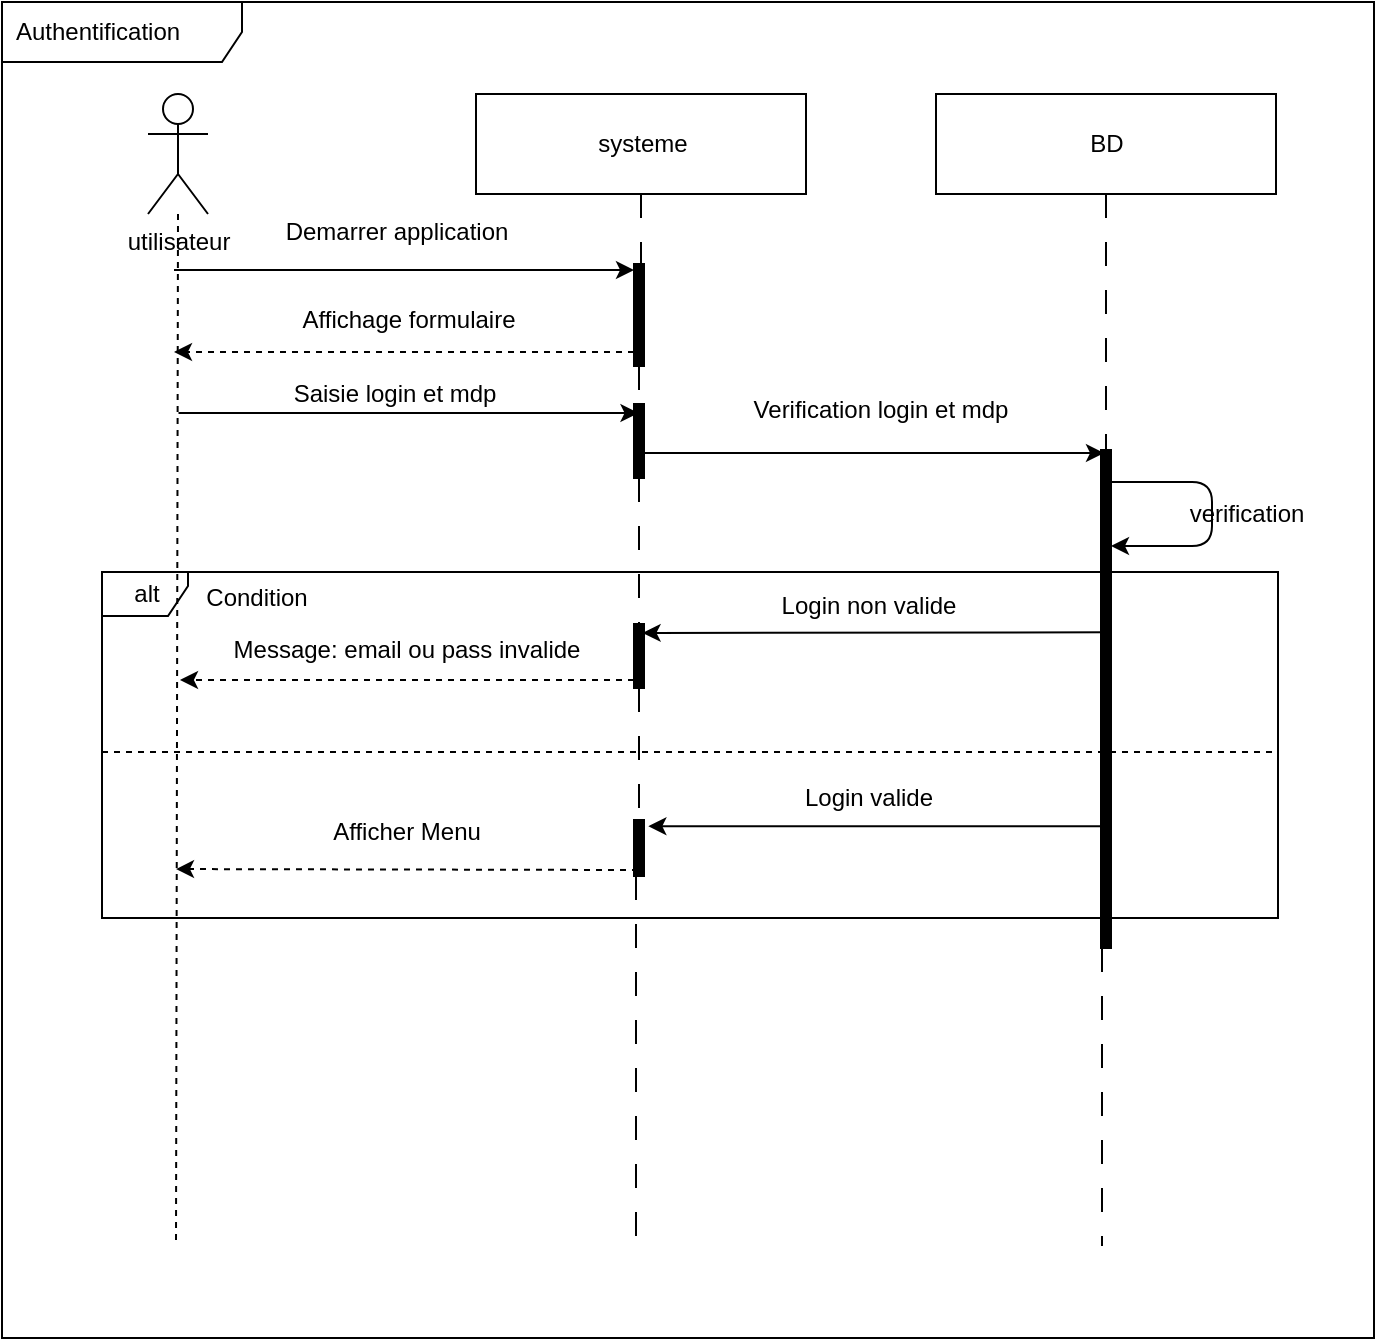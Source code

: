 <mxfile>
    <diagram id="v48XJn3UmZ6kGl3JZtfX" name="Page-1">
        <mxGraphModel dx="2307" dy="1219" grid="0" gridSize="10" guides="1" tooltips="1" connect="1" arrows="1" fold="1" page="0" pageScale="1" pageWidth="1000" pageHeight="700" math="0" shadow="0">
            <root>
                <mxCell id="0"/>
                <mxCell id="1" parent="0"/>
                <mxCell id="227" value="Authentification" style="shape=umlFrame;whiteSpace=wrap;html=1;width=120;height=30;boundedLbl=1;verticalAlign=middle;align=left;spacingLeft=5;" vertex="1" parent="1">
                    <mxGeometry x="145" y="16" width="686" height="668" as="geometry"/>
                </mxCell>
                <mxCell id="138" value="alt" style="shape=umlFrame;tabWidth=110;tabHeight=30;tabPosition=left;html=1;boundedLbl=1;labelInHeader=1;width=43;height=22;movable=1;resizable=1;rotatable=1;deletable=1;editable=1;connectable=1;" parent="1" vertex="1">
                    <mxGeometry x="195" y="301" width="588" height="173" as="geometry"/>
                </mxCell>
                <mxCell id="140" value="" style="line;strokeWidth=1;dashed=1;labelPosition=center;verticalLabelPosition=bottom;align=left;verticalAlign=top;spacingLeft=20;spacingTop=15;" parent="138" vertex="1">
                    <mxGeometry y="86.5" width="588" height="6.92" as="geometry"/>
                </mxCell>
                <mxCell id="144" value="Login non valide" style="text;html=1;align=center;verticalAlign=middle;resizable=0;points=[];autosize=1;strokeColor=none;fillColor=none;" parent="138" vertex="1">
                    <mxGeometry x="330.003" y="4.441" width="105" height="26" as="geometry"/>
                </mxCell>
                <mxCell id="146" value="Login valide" style="text;html=1;align=center;verticalAlign=middle;resizable=0;points=[];autosize=1;strokeColor=none;fillColor=none;" parent="138" vertex="1">
                    <mxGeometry x="341.5" y="100.0" width="82" height="26" as="geometry"/>
                </mxCell>
                <mxCell id="148" style="edgeStyle=none;html=1;dashed=1;" parent="138" edge="1">
                    <mxGeometry relative="1" as="geometry">
                        <mxPoint x="36.999" y="148.523" as="targetPoint"/>
                        <mxPoint x="268" y="149" as="sourcePoint"/>
                    </mxGeometry>
                </mxCell>
                <mxCell id="152" value="Afficher Menu" style="text;html=1;align=center;verticalAlign=middle;resizable=0;points=[];autosize=1;strokeColor=none;fillColor=none;" parent="138" vertex="1">
                    <mxGeometry x="105.501" y="116.997" width="92" height="26" as="geometry"/>
                </mxCell>
                <mxCell id="204" style="edgeStyle=none;html=1;dashed=1;" parent="138" edge="1">
                    <mxGeometry relative="1" as="geometry">
                        <mxPoint x="38.999" y="54.004" as="targetPoint"/>
                        <mxPoint x="266" y="54" as="sourcePoint"/>
                    </mxGeometry>
                </mxCell>
                <mxCell id="205" value="Message: email ou pass invalide" style="text;html=1;align=center;verticalAlign=middle;resizable=0;points=[];autosize=1;strokeColor=none;fillColor=none;" parent="138" vertex="1">
                    <mxGeometry x="56" y="26.004" width="191" height="26" as="geometry"/>
                </mxCell>
                <mxCell id="209" value="Condition" style="text;html=1;align=center;verticalAlign=middle;resizable=0;points=[];autosize=1;strokeColor=none;fillColor=none;" vertex="1" parent="138">
                    <mxGeometry x="42" width="69" height="26" as="geometry"/>
                </mxCell>
                <mxCell id="7" style="edgeStyle=none;html=1;endArrow=none;endFill=0;dashed=1;startArrow=none;" parent="1" edge="1">
                    <mxGeometry relative="1" as="geometry">
                        <mxPoint x="232" y="638" as="targetPoint"/>
                        <mxPoint x="233" y="122" as="sourcePoint"/>
                    </mxGeometry>
                </mxCell>
                <mxCell id="127" style="edgeStyle=none;html=1;" parent="1" edge="1">
                    <mxGeometry relative="1" as="geometry">
                        <mxPoint x="461" y="150" as="targetPoint"/>
                        <mxPoint x="231" y="150" as="sourcePoint"/>
                    </mxGeometry>
                </mxCell>
                <mxCell id="2" value="utilisateur" style="shape=umlActor;verticalLabelPosition=bottom;verticalAlign=top;html=1;" parent="1" vertex="1">
                    <mxGeometry x="218" y="62" width="30" height="60" as="geometry"/>
                </mxCell>
                <mxCell id="5" value="systeme" style="html=1;" parent="1" vertex="1">
                    <mxGeometry x="382" y="62" width="165" height="50" as="geometry"/>
                </mxCell>
                <mxCell id="116" value="" style="edgeStyle=none;html=1;endArrow=none;endFill=0;dashed=1;dashPattern=12 12;startArrow=none;" parent="1" source="225" edge="1">
                    <mxGeometry relative="1" as="geometry">
                        <mxPoint x="462" y="638" as="targetPoint"/>
                        <mxPoint x="470.39" y="112" as="sourcePoint"/>
                    </mxGeometry>
                </mxCell>
                <mxCell id="129" value="Demarrer application" style="text;html=1;align=center;verticalAlign=middle;resizable=0;points=[];autosize=1;strokeColor=none;fillColor=none;" parent="1" vertex="1">
                    <mxGeometry x="277.25" y="118" width="129" height="26" as="geometry"/>
                </mxCell>
                <mxCell id="131" value="BD" style="html=1;" parent="1" vertex="1">
                    <mxGeometry x="612" y="62" width="170" height="50" as="geometry"/>
                </mxCell>
                <mxCell id="132" value="" style="edgeStyle=none;html=1;endArrow=none;endFill=0;dashed=1;dashPattern=12 12;startArrow=none;" parent="1" source="185" edge="1">
                    <mxGeometry relative="1" as="geometry">
                        <mxPoint x="695" y="638" as="targetPoint"/>
                        <mxPoint x="694.543" y="112.0" as="sourcePoint"/>
                        <Array as="points"/>
                    </mxGeometry>
                </mxCell>
                <mxCell id="133" style="edgeStyle=none;html=1;dashed=1;" parent="1" edge="1">
                    <mxGeometry relative="1" as="geometry">
                        <mxPoint x="231" y="191" as="targetPoint"/>
                        <mxPoint x="461" y="191" as="sourcePoint"/>
                    </mxGeometry>
                </mxCell>
                <mxCell id="134" value="Affichage formulaire" style="text;html=1;align=center;verticalAlign=middle;resizable=0;points=[];autosize=1;strokeColor=none;fillColor=none;" parent="1" vertex="1">
                    <mxGeometry x="285.75" y="162" width="125" height="26" as="geometry"/>
                </mxCell>
                <mxCell id="135" style="edgeStyle=none;html=1;" parent="1" edge="1">
                    <mxGeometry relative="1" as="geometry">
                        <mxPoint x="463.25" y="221.5" as="targetPoint"/>
                        <mxPoint x="233.25" y="221.5" as="sourcePoint"/>
                    </mxGeometry>
                </mxCell>
                <mxCell id="136" value="Saisie login et mdp" style="text;html=1;align=center;verticalAlign=middle;resizable=0;points=[];autosize=1;strokeColor=none;fillColor=none;" parent="1" vertex="1">
                    <mxGeometry x="281.75" y="198.5" width="119" height="26" as="geometry"/>
                </mxCell>
                <mxCell id="137" style="edgeStyle=none;html=1;" parent="1" edge="1">
                    <mxGeometry relative="1" as="geometry">
                        <mxPoint x="696" y="241.5" as="targetPoint"/>
                        <mxPoint x="466" y="241.5" as="sourcePoint"/>
                    </mxGeometry>
                </mxCell>
                <mxCell id="141" value="Verification login et mdp" style="text;html=1;align=center;verticalAlign=middle;resizable=0;points=[];autosize=1;strokeColor=none;fillColor=none;" parent="1" vertex="1">
                    <mxGeometry x="511.25" y="206.5" width="145" height="26" as="geometry"/>
                </mxCell>
                <mxCell id="184" value="" style="edgeStyle=none;html=1;endArrow=none;endFill=0;dashed=1;dashPattern=12 12;" parent="1" source="5" target="183" edge="1">
                    <mxGeometry relative="1" as="geometry">
                        <mxPoint x="462" y="638" as="targetPoint"/>
                        <mxPoint x="464.387" y="112" as="sourcePoint"/>
                    </mxGeometry>
                </mxCell>
                <mxCell id="183" value="" style="html=1;points=[];perimeter=orthogonalPerimeter;fillColor=strokeColor;" parent="1" vertex="1">
                    <mxGeometry x="461" y="147" width="5" height="51" as="geometry"/>
                </mxCell>
                <mxCell id="186" value="" style="edgeStyle=none;html=1;endArrow=none;endFill=0;dashed=1;dashPattern=12 12;" parent="1" source="131" target="185" edge="1">
                    <mxGeometry relative="1" as="geometry">
                        <mxPoint x="695" y="638" as="targetPoint"/>
                        <mxPoint x="696.909" y="112" as="sourcePoint"/>
                        <Array as="points"/>
                    </mxGeometry>
                </mxCell>
                <mxCell id="185" value="" style="html=1;points=[];perimeter=orthogonalPerimeter;fillColor=strokeColor;" parent="1" vertex="1">
                    <mxGeometry x="694.5" y="240" width="5" height="249" as="geometry"/>
                </mxCell>
                <mxCell id="200" value="" style="edgeStyle=none;orthogonalLoop=1;jettySize=auto;html=1;" parent="1" edge="1">
                    <mxGeometry width="80" relative="1" as="geometry">
                        <mxPoint x="694.5" y="256.0" as="sourcePoint"/>
                        <mxPoint x="699.5" y="288" as="targetPoint"/>
                        <Array as="points">
                            <mxPoint x="750" y="256"/>
                            <mxPoint x="750" y="288"/>
                        </Array>
                    </mxGeometry>
                </mxCell>
                <mxCell id="201" value="verification" style="text;html=1;align=center;verticalAlign=middle;resizable=0;points=[];autosize=1;strokeColor=none;fillColor=none;" parent="1" vertex="1">
                    <mxGeometry x="729" y="259" width="75" height="26" as="geometry"/>
                </mxCell>
                <mxCell id="208" value="" style="edgeStyle=none;html=1;endArrow=none;endFill=0;dashed=1;dashPattern=12 12;startArrow=none;" edge="1" parent="1" source="183" target="207">
                    <mxGeometry relative="1" as="geometry">
                        <mxPoint x="462" y="638" as="targetPoint"/>
                        <mxPoint x="462" y="198" as="sourcePoint"/>
                    </mxGeometry>
                </mxCell>
                <mxCell id="207" value="" style="html=1;points=[];perimeter=orthogonalPerimeter;fillColor=strokeColor;" vertex="1" parent="1">
                    <mxGeometry x="461" y="217" width="5" height="37" as="geometry"/>
                </mxCell>
                <mxCell id="224" value="" style="edgeStyle=none;html=1;endArrow=none;endFill=0;dashed=1;dashPattern=12 12;startArrow=none;" edge="1" parent="1" source="207" target="223">
                    <mxGeometry relative="1" as="geometry">
                        <mxPoint x="462.0" y="638" as="targetPoint"/>
                        <mxPoint x="462.0" y="254" as="sourcePoint"/>
                    </mxGeometry>
                </mxCell>
                <mxCell id="223" value="" style="html=1;points=[];perimeter=orthogonalPerimeter;fillColor=strokeColor;" vertex="1" parent="1">
                    <mxGeometry x="461" y="327" width="5" height="32" as="geometry"/>
                </mxCell>
                <mxCell id="226" value="" style="edgeStyle=none;html=1;endArrow=none;endFill=0;dashed=1;dashPattern=12 12;startArrow=none;" edge="1" parent="1" source="223" target="225">
                    <mxGeometry relative="1" as="geometry">
                        <mxPoint x="462.0" y="638" as="targetPoint"/>
                        <mxPoint x="462.0" y="359" as="sourcePoint"/>
                    </mxGeometry>
                </mxCell>
                <mxCell id="225" value="" style="html=1;points=[];perimeter=orthogonalPerimeter;fillColor=strokeColor;" vertex="1" parent="1">
                    <mxGeometry x="461" y="425" width="5" height="28" as="geometry"/>
                </mxCell>
                <mxCell id="145" style="edgeStyle=none;html=1;entryX=1.435;entryY=0.111;entryDx=0;entryDy=0;entryPerimeter=0;" parent="1" edge="1" target="225" source="185">
                    <mxGeometry relative="1" as="geometry">
                        <mxPoint x="460.995" y="427.002" as="targetPoint"/>
                        <mxPoint x="678.218" y="427.002" as="sourcePoint"/>
                    </mxGeometry>
                </mxCell>
                <mxCell id="142" style="edgeStyle=none;html=1;entryX=0.858;entryY=0.139;entryDx=0;entryDy=0;entryPerimeter=0;exitX=0.827;exitY=0.366;exitDx=0;exitDy=0;exitPerimeter=0;" parent="1" edge="1" target="223" source="185">
                    <mxGeometry relative="1" as="geometry">
                        <mxPoint x="464.002" y="331.437" as="targetPoint"/>
                        <mxPoint x="694" y="330" as="sourcePoint"/>
                    </mxGeometry>
                </mxCell>
            </root>
        </mxGraphModel>
    </diagram>
</mxfile>